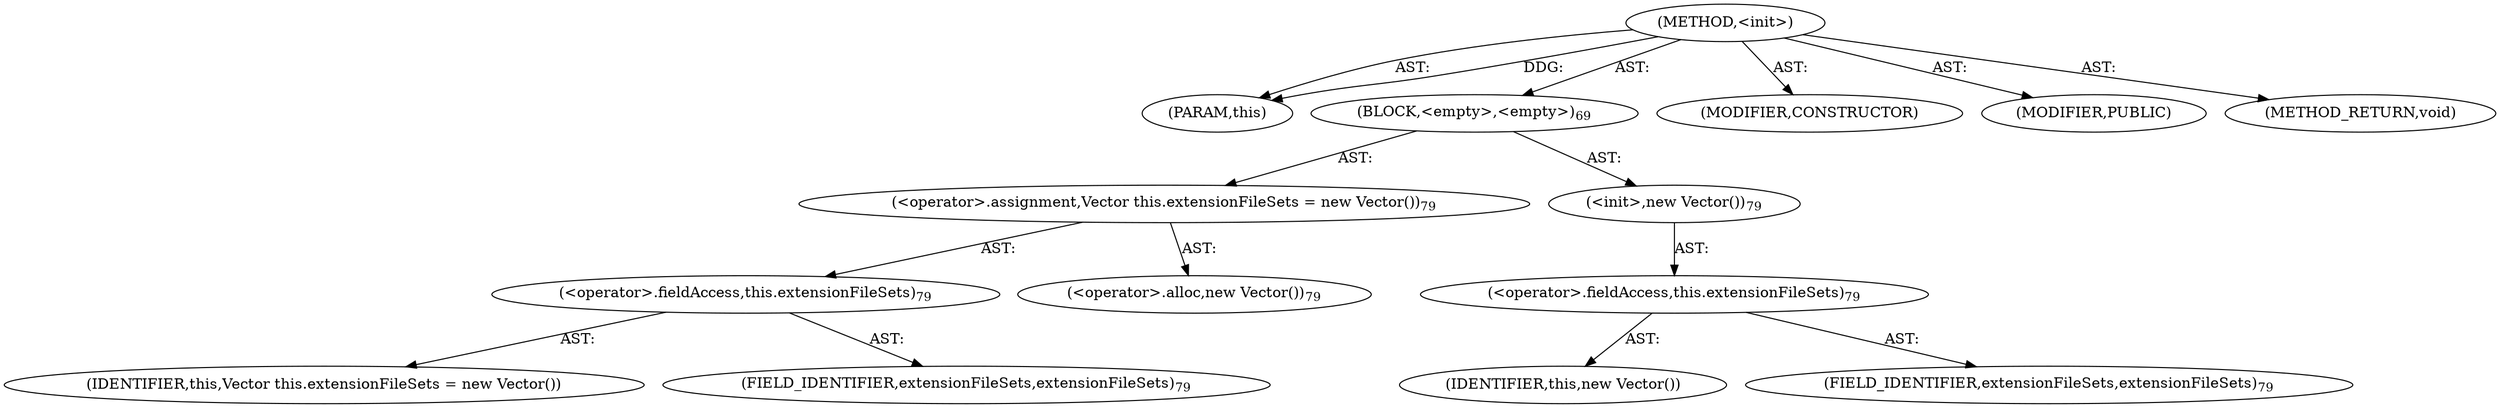 digraph "&lt;init&gt;" {  
"111669149702" [label = <(METHOD,&lt;init&gt;)> ]
"115964117002" [label = <(PARAM,this)> ]
"25769803799" [label = <(BLOCK,&lt;empty&gt;,&lt;empty&gt;)<SUB>69</SUB>> ]
"30064771175" [label = <(&lt;operator&gt;.assignment,Vector this.extensionFileSets = new Vector())<SUB>79</SUB>> ]
"30064771176" [label = <(&lt;operator&gt;.fieldAccess,this.extensionFileSets)<SUB>79</SUB>> ]
"68719476819" [label = <(IDENTIFIER,this,Vector this.extensionFileSets = new Vector())> ]
"55834574870" [label = <(FIELD_IDENTIFIER,extensionFileSets,extensionFileSets)<SUB>79</SUB>> ]
"30064771177" [label = <(&lt;operator&gt;.alloc,new Vector())<SUB>79</SUB>> ]
"30064771178" [label = <(&lt;init&gt;,new Vector())<SUB>79</SUB>> ]
"30064771179" [label = <(&lt;operator&gt;.fieldAccess,this.extensionFileSets)<SUB>79</SUB>> ]
"68719476820" [label = <(IDENTIFIER,this,new Vector())> ]
"55834574871" [label = <(FIELD_IDENTIFIER,extensionFileSets,extensionFileSets)<SUB>79</SUB>> ]
"133143986192" [label = <(MODIFIER,CONSTRUCTOR)> ]
"133143986193" [label = <(MODIFIER,PUBLIC)> ]
"128849018886" [label = <(METHOD_RETURN,void)> ]
  "111669149702" -> "115964117002"  [ label = "AST: "] 
  "111669149702" -> "25769803799"  [ label = "AST: "] 
  "111669149702" -> "133143986192"  [ label = "AST: "] 
  "111669149702" -> "133143986193"  [ label = "AST: "] 
  "111669149702" -> "128849018886"  [ label = "AST: "] 
  "25769803799" -> "30064771175"  [ label = "AST: "] 
  "25769803799" -> "30064771178"  [ label = "AST: "] 
  "30064771175" -> "30064771176"  [ label = "AST: "] 
  "30064771175" -> "30064771177"  [ label = "AST: "] 
  "30064771176" -> "68719476819"  [ label = "AST: "] 
  "30064771176" -> "55834574870"  [ label = "AST: "] 
  "30064771178" -> "30064771179"  [ label = "AST: "] 
  "30064771179" -> "68719476820"  [ label = "AST: "] 
  "30064771179" -> "55834574871"  [ label = "AST: "] 
  "111669149702" -> "115964117002"  [ label = "DDG: "] 
}

